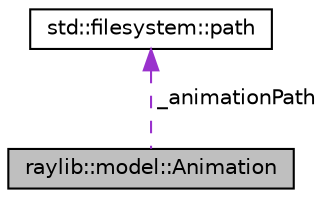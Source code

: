 digraph "raylib::model::Animation"
{
 // LATEX_PDF_SIZE
  edge [fontname="Helvetica",fontsize="10",labelfontname="Helvetica",labelfontsize="10"];
  node [fontname="Helvetica",fontsize="10",shape=record];
  Node1 [label="raylib::model::Animation",height=0.2,width=0.4,color="black", fillcolor="grey75", style="filled", fontcolor="black",tooltip="The Animation class."];
  Node2 -> Node1 [dir="back",color="darkorchid3",fontsize="10",style="dashed",label=" _animationPath" ,fontname="Helvetica"];
  Node2 [label="std::filesystem::path",height=0.2,width=0.4,color="black", fillcolor="white", style="filled",URL="/home/runner/work/Bomberman-Global-Offensive/Bomberman-Global-Offensive/doc/external/cppreference-doxygen-web.tag.xml$cpp/filesystem/path.html",tooltip=" "];
}
